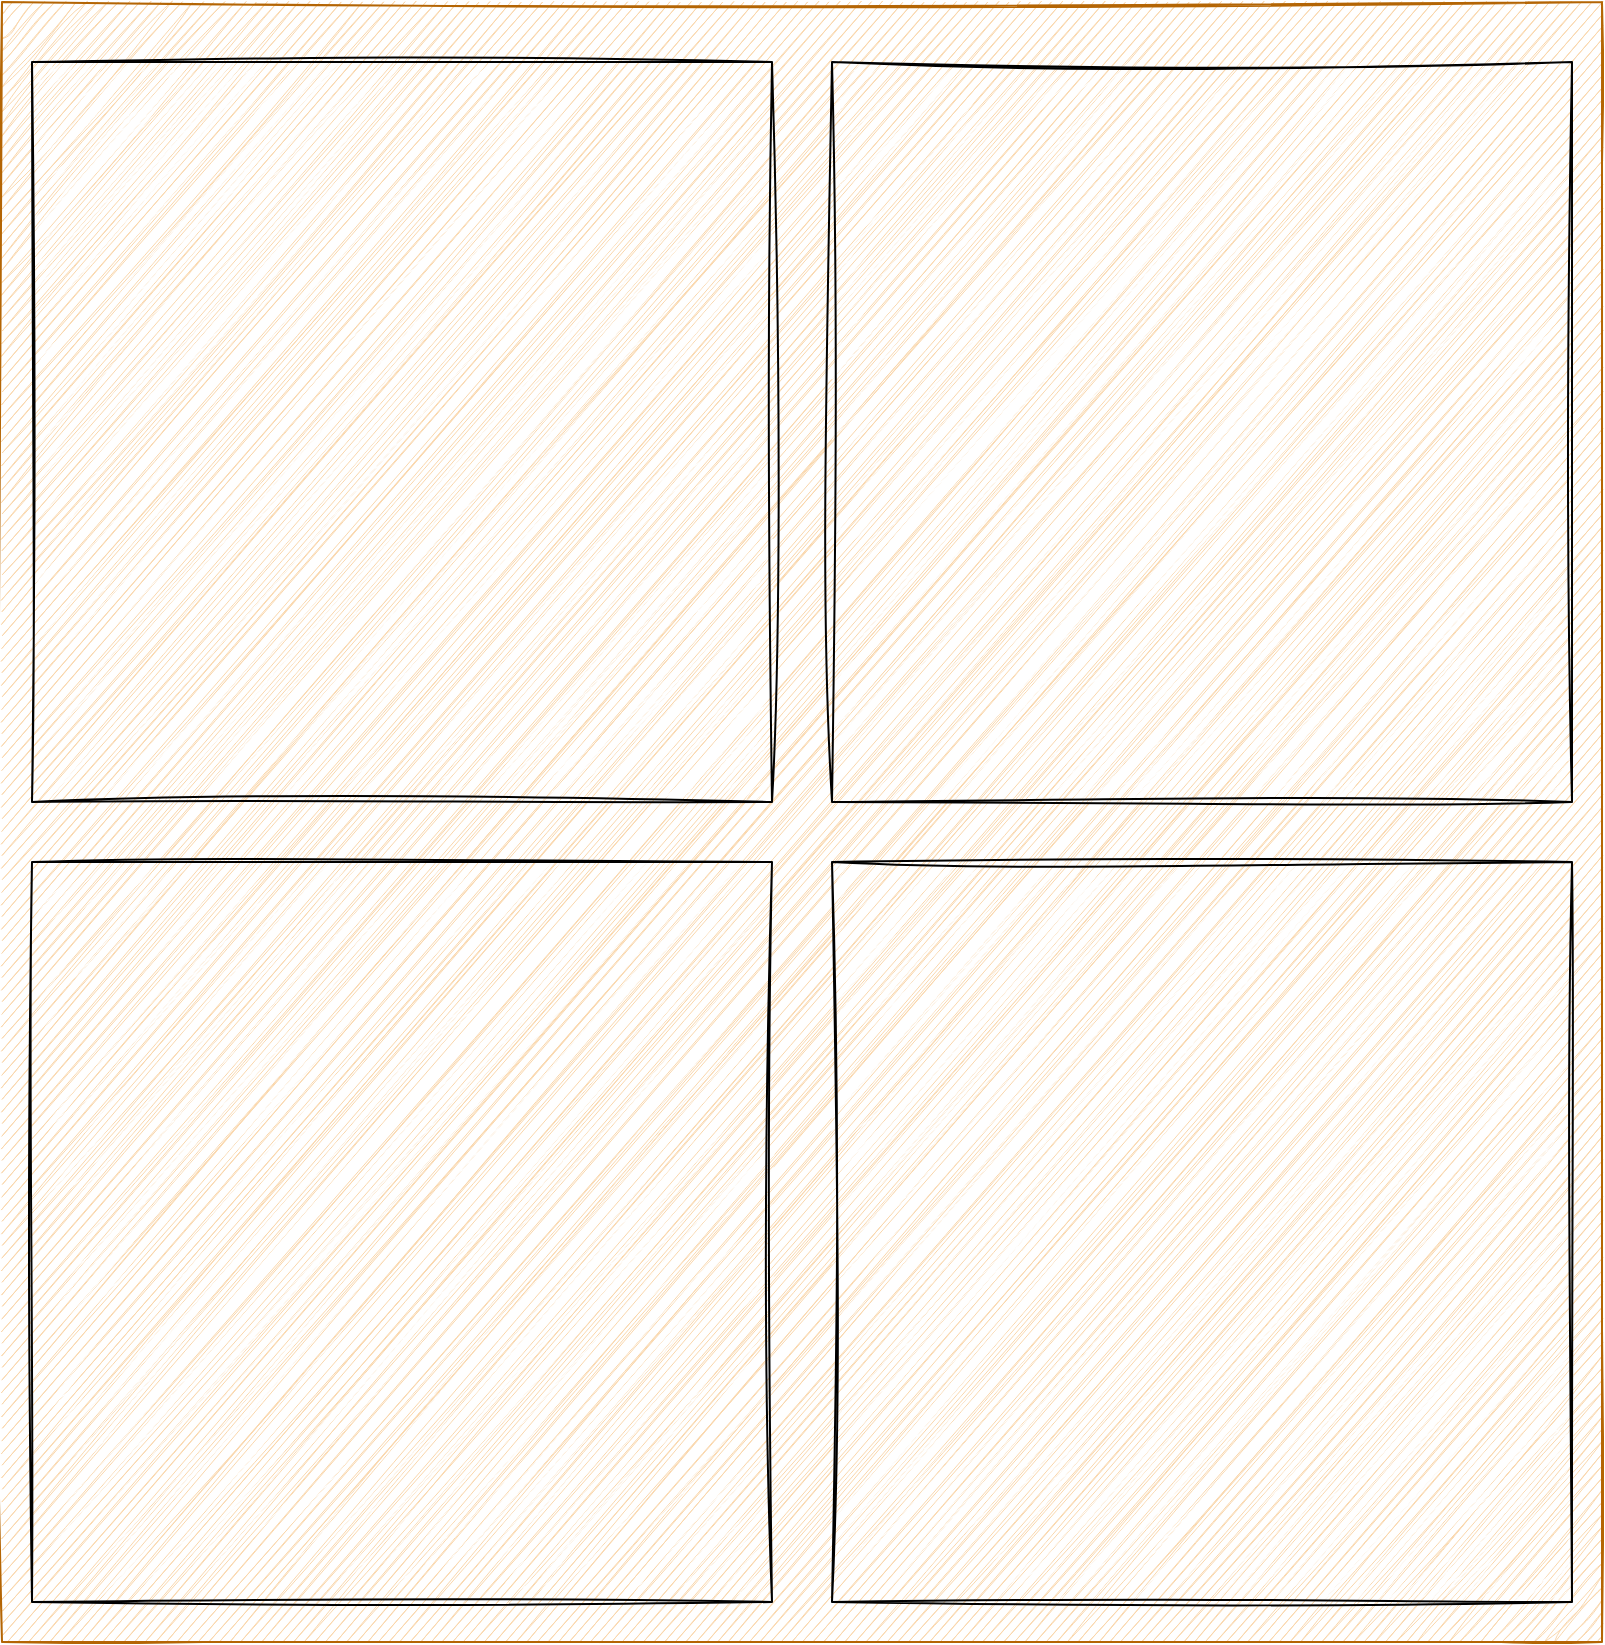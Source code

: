 <mxfile version="27.0.8">
  <diagram name="Page-1" id="fgapFqIu4u36hA8qON0q">
    <mxGraphModel dx="966" dy="1369" grid="1" gridSize="10" guides="1" tooltips="1" connect="1" arrows="1" fold="1" page="1" pageScale="1" pageWidth="850" pageHeight="1100" background="light-dark(#FFFFFF,#FAFAFA)" math="0" shadow="0">
      <root>
        <mxCell id="0" />
        <mxCell id="1" parent="0" />
        <mxCell id="-p-RQ_k6X65M72t_0980-1" value="" style="rounded=0;whiteSpace=wrap;html=1;fillColor=light-dark(#FAD7AC,#FFFFFF);strokeColor=light-dark(#B46504,#000000);sketch=1;curveFitting=1;jiggle=2;shadow=0;" vertex="1" parent="1">
          <mxGeometry x="25" y="40" width="800" height="820" as="geometry" />
        </mxCell>
        <mxCell id="-p-RQ_k6X65M72t_0980-2" value="" style="whiteSpace=wrap;html=1;aspect=fixed;fillColor=light-dark(#FFFFFF,#FCFEFF);strokeColor=light-dark(#000000,#000000);sketch=1;curveFitting=1;jiggle=2;imageAspect=0;" vertex="1" parent="1">
          <mxGeometry x="40" y="70" width="370" height="370" as="geometry" />
        </mxCell>
        <mxCell id="-p-RQ_k6X65M72t_0980-4" value="" style="whiteSpace=wrap;html=1;aspect=fixed;fillColor=light-dark(#FFFFFF,#FCFEFF);strokeColor=light-dark(#000000,#000000);sketch=1;curveFitting=1;jiggle=2;imageAspect=0;" vertex="1" parent="1">
          <mxGeometry x="440" y="70" width="370" height="370" as="geometry" />
        </mxCell>
        <mxCell id="-p-RQ_k6X65M72t_0980-5" value="" style="whiteSpace=wrap;html=1;aspect=fixed;fillColor=light-dark(#FFFFFF,#FCFEFF);strokeColor=light-dark(#000000,#000000);sketch=1;curveFitting=1;jiggle=2;imageAspect=0;" vertex="1" parent="1">
          <mxGeometry x="40" y="470" width="370" height="370" as="geometry" />
        </mxCell>
        <mxCell id="-p-RQ_k6X65M72t_0980-6" value="" style="whiteSpace=wrap;html=1;aspect=fixed;fillColor=light-dark(#FFFFFF,#FCFEFF);strokeColor=light-dark(#000000,#000000);sketch=1;curveFitting=1;jiggle=2;imageAspect=0;" vertex="1" parent="1">
          <mxGeometry x="440" y="470" width="370" height="370" as="geometry" />
        </mxCell>
      </root>
    </mxGraphModel>
  </diagram>
</mxfile>
